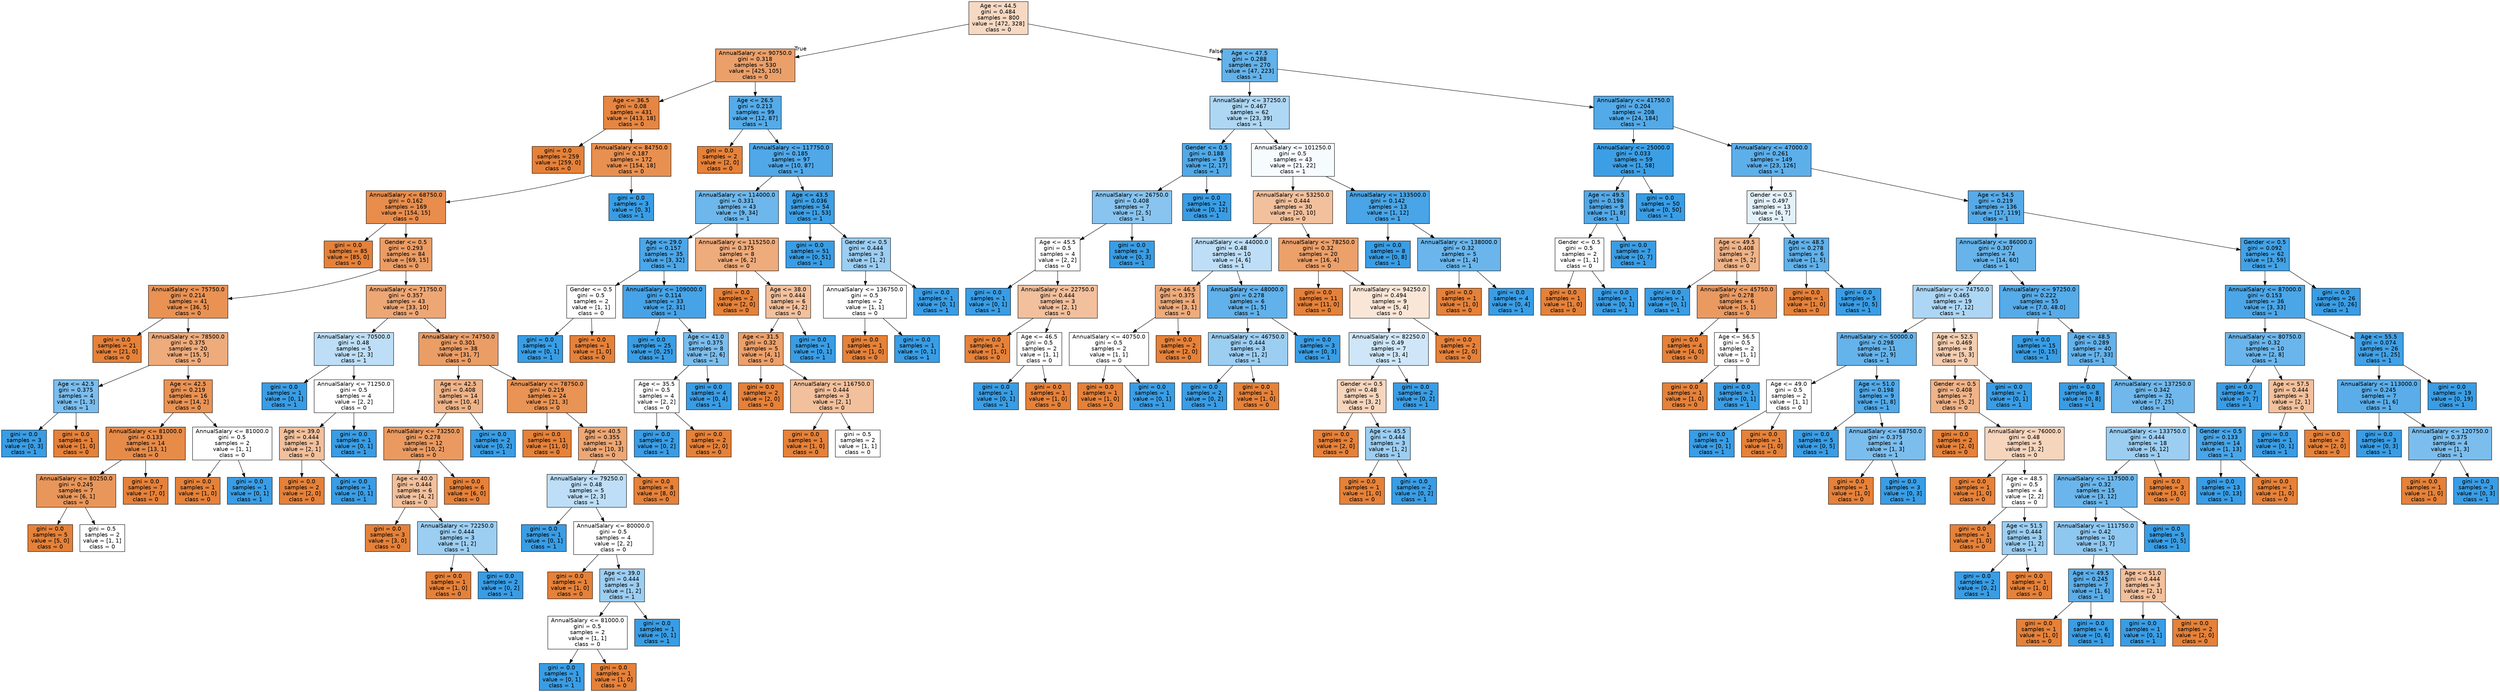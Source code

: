 digraph Tree {
node [shape=box, style="filled", color="black", fontname="helvetica"] ;
edge [fontname="helvetica"] ;
0 [label="Age <= 44.5\ngini = 0.484\nsamples = 800\nvalue = [472, 328]\nclass = 0", fillcolor="#f7d9c3"] ;
1 [label="AnnualSalary <= 90750.0\ngini = 0.318\nsamples = 530\nvalue = [425, 105]\nclass = 0", fillcolor="#eba06a"] ;
0 -> 1 [labeldistance=2.5, labelangle=45, headlabel="True"] ;
2 [label="Age <= 36.5\ngini = 0.08\nsamples = 431\nvalue = [413, 18]\nclass = 0", fillcolor="#e68642"] ;
1 -> 2 ;
3 [label="gini = 0.0\nsamples = 259\nvalue = [259, 0]\nclass = 0", fillcolor="#e58139"] ;
2 -> 3 ;
4 [label="AnnualSalary <= 84750.0\ngini = 0.187\nsamples = 172\nvalue = [154, 18]\nclass = 0", fillcolor="#e89050"] ;
2 -> 4 ;
5 [label="AnnualSalary <= 68750.0\ngini = 0.162\nsamples = 169\nvalue = [154, 15]\nclass = 0", fillcolor="#e88d4c"] ;
4 -> 5 ;
6 [label="gini = 0.0\nsamples = 85\nvalue = [85, 0]\nclass = 0", fillcolor="#e58139"] ;
5 -> 6 ;
7 [label="Gender <= 0.5\ngini = 0.293\nsamples = 84\nvalue = [69, 15]\nclass = 0", fillcolor="#eb9c64"] ;
5 -> 7 ;
8 [label="AnnualSalary <= 75750.0\ngini = 0.214\nsamples = 41\nvalue = [36, 5]\nclass = 0", fillcolor="#e99254"] ;
7 -> 8 ;
9 [label="gini = 0.0\nsamples = 21\nvalue = [21, 0]\nclass = 0", fillcolor="#e58139"] ;
8 -> 9 ;
10 [label="AnnualSalary <= 78500.0\ngini = 0.375\nsamples = 20\nvalue = [15, 5]\nclass = 0", fillcolor="#eeab7b"] ;
8 -> 10 ;
11 [label="Age <= 42.5\ngini = 0.375\nsamples = 4\nvalue = [1, 3]\nclass = 1", fillcolor="#7bbeee"] ;
10 -> 11 ;
12 [label="gini = 0.0\nsamples = 3\nvalue = [0, 3]\nclass = 1", fillcolor="#399de5"] ;
11 -> 12 ;
13 [label="gini = 0.0\nsamples = 1\nvalue = [1, 0]\nclass = 0", fillcolor="#e58139"] ;
11 -> 13 ;
14 [label="Age <= 42.5\ngini = 0.219\nsamples = 16\nvalue = [14, 2]\nclass = 0", fillcolor="#e99355"] ;
10 -> 14 ;
15 [label="AnnualSalary <= 81000.0\ngini = 0.133\nsamples = 14\nvalue = [13, 1]\nclass = 0", fillcolor="#e78b48"] ;
14 -> 15 ;
16 [label="AnnualSalary <= 80250.0\ngini = 0.245\nsamples = 7\nvalue = [6, 1]\nclass = 0", fillcolor="#e9965a"] ;
15 -> 16 ;
17 [label="gini = 0.0\nsamples = 5\nvalue = [5, 0]\nclass = 0", fillcolor="#e58139"] ;
16 -> 17 ;
18 [label="gini = 0.5\nsamples = 2\nvalue = [1, 1]\nclass = 0", fillcolor="#ffffff"] ;
16 -> 18 ;
19 [label="gini = 0.0\nsamples = 7\nvalue = [7, 0]\nclass = 0", fillcolor="#e58139"] ;
15 -> 19 ;
20 [label="AnnualSalary <= 81000.0\ngini = 0.5\nsamples = 2\nvalue = [1, 1]\nclass = 0", fillcolor="#ffffff"] ;
14 -> 20 ;
21 [label="gini = 0.0\nsamples = 1\nvalue = [1, 0]\nclass = 0", fillcolor="#e58139"] ;
20 -> 21 ;
22 [label="gini = 0.0\nsamples = 1\nvalue = [0, 1]\nclass = 1", fillcolor="#399de5"] ;
20 -> 22 ;
23 [label="AnnualSalary <= 71750.0\ngini = 0.357\nsamples = 43\nvalue = [33, 10]\nclass = 0", fillcolor="#eda775"] ;
7 -> 23 ;
24 [label="AnnualSalary <= 70500.0\ngini = 0.48\nsamples = 5\nvalue = [2, 3]\nclass = 1", fillcolor="#bddef6"] ;
23 -> 24 ;
25 [label="gini = 0.0\nsamples = 1\nvalue = [0, 1]\nclass = 1", fillcolor="#399de5"] ;
24 -> 25 ;
26 [label="AnnualSalary <= 71250.0\ngini = 0.5\nsamples = 4\nvalue = [2, 2]\nclass = 0", fillcolor="#ffffff"] ;
24 -> 26 ;
27 [label="Age <= 39.0\ngini = 0.444\nsamples = 3\nvalue = [2, 1]\nclass = 0", fillcolor="#f2c09c"] ;
26 -> 27 ;
28 [label="gini = 0.0\nsamples = 2\nvalue = [2, 0]\nclass = 0", fillcolor="#e58139"] ;
27 -> 28 ;
29 [label="gini = 0.0\nsamples = 1\nvalue = [0, 1]\nclass = 1", fillcolor="#399de5"] ;
27 -> 29 ;
30 [label="gini = 0.0\nsamples = 1\nvalue = [0, 1]\nclass = 1", fillcolor="#399de5"] ;
26 -> 30 ;
31 [label="AnnualSalary <= 74750.0\ngini = 0.301\nsamples = 38\nvalue = [31, 7]\nclass = 0", fillcolor="#eb9d66"] ;
23 -> 31 ;
32 [label="Age <= 42.5\ngini = 0.408\nsamples = 14\nvalue = [10, 4]\nclass = 0", fillcolor="#efb388"] ;
31 -> 32 ;
33 [label="AnnualSalary <= 73250.0\ngini = 0.278\nsamples = 12\nvalue = [10, 2]\nclass = 0", fillcolor="#ea9a61"] ;
32 -> 33 ;
34 [label="Age <= 40.0\ngini = 0.444\nsamples = 6\nvalue = [4, 2]\nclass = 0", fillcolor="#f2c09c"] ;
33 -> 34 ;
35 [label="gini = 0.0\nsamples = 3\nvalue = [3, 0]\nclass = 0", fillcolor="#e58139"] ;
34 -> 35 ;
36 [label="AnnualSalary <= 72250.0\ngini = 0.444\nsamples = 3\nvalue = [1, 2]\nclass = 1", fillcolor="#9ccef2"] ;
34 -> 36 ;
37 [label="gini = 0.0\nsamples = 1\nvalue = [1, 0]\nclass = 0", fillcolor="#e58139"] ;
36 -> 37 ;
38 [label="gini = 0.0\nsamples = 2\nvalue = [0, 2]\nclass = 1", fillcolor="#399de5"] ;
36 -> 38 ;
39 [label="gini = 0.0\nsamples = 6\nvalue = [6, 0]\nclass = 0", fillcolor="#e58139"] ;
33 -> 39 ;
40 [label="gini = 0.0\nsamples = 2\nvalue = [0, 2]\nclass = 1", fillcolor="#399de5"] ;
32 -> 40 ;
41 [label="AnnualSalary <= 78750.0\ngini = 0.219\nsamples = 24\nvalue = [21, 3]\nclass = 0", fillcolor="#e99355"] ;
31 -> 41 ;
42 [label="gini = 0.0\nsamples = 11\nvalue = [11, 0]\nclass = 0", fillcolor="#e58139"] ;
41 -> 42 ;
43 [label="Age <= 40.5\ngini = 0.355\nsamples = 13\nvalue = [10, 3]\nclass = 0", fillcolor="#eda774"] ;
41 -> 43 ;
44 [label="AnnualSalary <= 79250.0\ngini = 0.48\nsamples = 5\nvalue = [2, 3]\nclass = 1", fillcolor="#bddef6"] ;
43 -> 44 ;
45 [label="gini = 0.0\nsamples = 1\nvalue = [0, 1]\nclass = 1", fillcolor="#399de5"] ;
44 -> 45 ;
46 [label="AnnualSalary <= 80000.0\ngini = 0.5\nsamples = 4\nvalue = [2, 2]\nclass = 0", fillcolor="#ffffff"] ;
44 -> 46 ;
47 [label="gini = 0.0\nsamples = 1\nvalue = [1, 0]\nclass = 0", fillcolor="#e58139"] ;
46 -> 47 ;
48 [label="Age <= 39.0\ngini = 0.444\nsamples = 3\nvalue = [1, 2]\nclass = 1", fillcolor="#9ccef2"] ;
46 -> 48 ;
49 [label="AnnualSalary <= 81000.0\ngini = 0.5\nsamples = 2\nvalue = [1, 1]\nclass = 0", fillcolor="#ffffff"] ;
48 -> 49 ;
50 [label="gini = 0.0\nsamples = 1\nvalue = [0, 1]\nclass = 1", fillcolor="#399de5"] ;
49 -> 50 ;
51 [label="gini = 0.0\nsamples = 1\nvalue = [1, 0]\nclass = 0", fillcolor="#e58139"] ;
49 -> 51 ;
52 [label="gini = 0.0\nsamples = 1\nvalue = [0, 1]\nclass = 1", fillcolor="#399de5"] ;
48 -> 52 ;
53 [label="gini = 0.0\nsamples = 8\nvalue = [8, 0]\nclass = 0", fillcolor="#e58139"] ;
43 -> 53 ;
54 [label="gini = 0.0\nsamples = 3\nvalue = [0, 3]\nclass = 1", fillcolor="#399de5"] ;
4 -> 54 ;
55 [label="Age <= 26.5\ngini = 0.213\nsamples = 99\nvalue = [12, 87]\nclass = 1", fillcolor="#54abe9"] ;
1 -> 55 ;
56 [label="gini = 0.0\nsamples = 2\nvalue = [2, 0]\nclass = 0", fillcolor="#e58139"] ;
55 -> 56 ;
57 [label="AnnualSalary <= 117750.0\ngini = 0.185\nsamples = 97\nvalue = [10, 87]\nclass = 1", fillcolor="#50a8e8"] ;
55 -> 57 ;
58 [label="AnnualSalary <= 114000.0\ngini = 0.331\nsamples = 43\nvalue = [9, 34]\nclass = 1", fillcolor="#6db7ec"] ;
57 -> 58 ;
59 [label="Age <= 29.0\ngini = 0.157\nsamples = 35\nvalue = [3, 32]\nclass = 1", fillcolor="#4ca6e7"] ;
58 -> 59 ;
60 [label="Gender <= 0.5\ngini = 0.5\nsamples = 2\nvalue = [1, 1]\nclass = 0", fillcolor="#ffffff"] ;
59 -> 60 ;
61 [label="gini = 0.0\nsamples = 1\nvalue = [0, 1]\nclass = 1", fillcolor="#399de5"] ;
60 -> 61 ;
62 [label="gini = 0.0\nsamples = 1\nvalue = [1, 0]\nclass = 0", fillcolor="#e58139"] ;
60 -> 62 ;
63 [label="AnnualSalary <= 109000.0\ngini = 0.114\nsamples = 33\nvalue = [2, 31]\nclass = 1", fillcolor="#46a3e7"] ;
59 -> 63 ;
64 [label="gini = 0.0\nsamples = 25\nvalue = [0, 25]\nclass = 1", fillcolor="#399de5"] ;
63 -> 64 ;
65 [label="Age <= 41.0\ngini = 0.375\nsamples = 8\nvalue = [2, 6]\nclass = 1", fillcolor="#7bbeee"] ;
63 -> 65 ;
66 [label="Age <= 35.5\ngini = 0.5\nsamples = 4\nvalue = [2, 2]\nclass = 0", fillcolor="#ffffff"] ;
65 -> 66 ;
67 [label="gini = 0.0\nsamples = 2\nvalue = [0, 2]\nclass = 1", fillcolor="#399de5"] ;
66 -> 67 ;
68 [label="gini = 0.0\nsamples = 2\nvalue = [2, 0]\nclass = 0", fillcolor="#e58139"] ;
66 -> 68 ;
69 [label="gini = 0.0\nsamples = 4\nvalue = [0, 4]\nclass = 1", fillcolor="#399de5"] ;
65 -> 69 ;
70 [label="AnnualSalary <= 115250.0\ngini = 0.375\nsamples = 8\nvalue = [6, 2]\nclass = 0", fillcolor="#eeab7b"] ;
58 -> 70 ;
71 [label="gini = 0.0\nsamples = 2\nvalue = [2, 0]\nclass = 0", fillcolor="#e58139"] ;
70 -> 71 ;
72 [label="Age <= 38.0\ngini = 0.444\nsamples = 6\nvalue = [4, 2]\nclass = 0", fillcolor="#f2c09c"] ;
70 -> 72 ;
73 [label="Age <= 31.5\ngini = 0.32\nsamples = 5\nvalue = [4, 1]\nclass = 0", fillcolor="#eca06a"] ;
72 -> 73 ;
74 [label="gini = 0.0\nsamples = 2\nvalue = [2, 0]\nclass = 0", fillcolor="#e58139"] ;
73 -> 74 ;
75 [label="AnnualSalary <= 116750.0\ngini = 0.444\nsamples = 3\nvalue = [2, 1]\nclass = 0", fillcolor="#f2c09c"] ;
73 -> 75 ;
76 [label="gini = 0.0\nsamples = 1\nvalue = [1, 0]\nclass = 0", fillcolor="#e58139"] ;
75 -> 76 ;
77 [label="gini = 0.5\nsamples = 2\nvalue = [1, 1]\nclass = 0", fillcolor="#ffffff"] ;
75 -> 77 ;
78 [label="gini = 0.0\nsamples = 1\nvalue = [0, 1]\nclass = 1", fillcolor="#399de5"] ;
72 -> 78 ;
79 [label="Age <= 43.5\ngini = 0.036\nsamples = 54\nvalue = [1, 53]\nclass = 1", fillcolor="#3d9fe5"] ;
57 -> 79 ;
80 [label="gini = 0.0\nsamples = 51\nvalue = [0, 51]\nclass = 1", fillcolor="#399de5"] ;
79 -> 80 ;
81 [label="Gender <= 0.5\ngini = 0.444\nsamples = 3\nvalue = [1, 2]\nclass = 1", fillcolor="#9ccef2"] ;
79 -> 81 ;
82 [label="AnnualSalary <= 136750.0\ngini = 0.5\nsamples = 2\nvalue = [1, 1]\nclass = 0", fillcolor="#ffffff"] ;
81 -> 82 ;
83 [label="gini = 0.0\nsamples = 1\nvalue = [1, 0]\nclass = 0", fillcolor="#e58139"] ;
82 -> 83 ;
84 [label="gini = 0.0\nsamples = 1\nvalue = [0, 1]\nclass = 1", fillcolor="#399de5"] ;
82 -> 84 ;
85 [label="gini = 0.0\nsamples = 1\nvalue = [0, 1]\nclass = 1", fillcolor="#399de5"] ;
81 -> 85 ;
86 [label="Age <= 47.5\ngini = 0.288\nsamples = 270\nvalue = [47, 223]\nclass = 1", fillcolor="#63b2ea"] ;
0 -> 86 [labeldistance=2.5, labelangle=-45, headlabel="False"] ;
87 [label="AnnualSalary <= 37250.0\ngini = 0.467\nsamples = 62\nvalue = [23, 39]\nclass = 1", fillcolor="#aed7f4"] ;
86 -> 87 ;
88 [label="Gender <= 0.5\ngini = 0.188\nsamples = 19\nvalue = [2, 17]\nclass = 1", fillcolor="#50a9e8"] ;
87 -> 88 ;
89 [label="AnnualSalary <= 26750.0\ngini = 0.408\nsamples = 7\nvalue = [2, 5]\nclass = 1", fillcolor="#88c4ef"] ;
88 -> 89 ;
90 [label="Age <= 45.5\ngini = 0.5\nsamples = 4\nvalue = [2, 2]\nclass = 0", fillcolor="#ffffff"] ;
89 -> 90 ;
91 [label="gini = 0.0\nsamples = 1\nvalue = [0, 1]\nclass = 1", fillcolor="#399de5"] ;
90 -> 91 ;
92 [label="AnnualSalary <= 22750.0\ngini = 0.444\nsamples = 3\nvalue = [2, 1]\nclass = 0", fillcolor="#f2c09c"] ;
90 -> 92 ;
93 [label="gini = 0.0\nsamples = 1\nvalue = [1, 0]\nclass = 0", fillcolor="#e58139"] ;
92 -> 93 ;
94 [label="Age <= 46.5\ngini = 0.5\nsamples = 2\nvalue = [1, 1]\nclass = 0", fillcolor="#ffffff"] ;
92 -> 94 ;
95 [label="gini = 0.0\nsamples = 1\nvalue = [0, 1]\nclass = 1", fillcolor="#399de5"] ;
94 -> 95 ;
96 [label="gini = 0.0\nsamples = 1\nvalue = [1, 0]\nclass = 0", fillcolor="#e58139"] ;
94 -> 96 ;
97 [label="gini = 0.0\nsamples = 3\nvalue = [0, 3]\nclass = 1", fillcolor="#399de5"] ;
89 -> 97 ;
98 [label="gini = 0.0\nsamples = 12\nvalue = [0, 12]\nclass = 1", fillcolor="#399de5"] ;
88 -> 98 ;
99 [label="AnnualSalary <= 101250.0\ngini = 0.5\nsamples = 43\nvalue = [21, 22]\nclass = 1", fillcolor="#f6fbfe"] ;
87 -> 99 ;
100 [label="AnnualSalary <= 53250.0\ngini = 0.444\nsamples = 30\nvalue = [20, 10]\nclass = 0", fillcolor="#f2c09c"] ;
99 -> 100 ;
101 [label="AnnualSalary <= 44000.0\ngini = 0.48\nsamples = 10\nvalue = [4, 6]\nclass = 1", fillcolor="#bddef6"] ;
100 -> 101 ;
102 [label="Age <= 46.5\ngini = 0.375\nsamples = 4\nvalue = [3, 1]\nclass = 0", fillcolor="#eeab7b"] ;
101 -> 102 ;
103 [label="AnnualSalary <= 40750.0\ngini = 0.5\nsamples = 2\nvalue = [1, 1]\nclass = 0", fillcolor="#ffffff"] ;
102 -> 103 ;
104 [label="gini = 0.0\nsamples = 1\nvalue = [1, 0]\nclass = 0", fillcolor="#e58139"] ;
103 -> 104 ;
105 [label="gini = 0.0\nsamples = 1\nvalue = [0, 1]\nclass = 1", fillcolor="#399de5"] ;
103 -> 105 ;
106 [label="gini = 0.0\nsamples = 2\nvalue = [2, 0]\nclass = 0", fillcolor="#e58139"] ;
102 -> 106 ;
107 [label="AnnualSalary <= 48000.0\ngini = 0.278\nsamples = 6\nvalue = [1, 5]\nclass = 1", fillcolor="#61b1ea"] ;
101 -> 107 ;
108 [label="AnnualSalary <= 46750.0\ngini = 0.444\nsamples = 3\nvalue = [1, 2]\nclass = 1", fillcolor="#9ccef2"] ;
107 -> 108 ;
109 [label="gini = 0.0\nsamples = 2\nvalue = [0, 2]\nclass = 1", fillcolor="#399de5"] ;
108 -> 109 ;
110 [label="gini = 0.0\nsamples = 1\nvalue = [1, 0]\nclass = 0", fillcolor="#e58139"] ;
108 -> 110 ;
111 [label="gini = 0.0\nsamples = 3\nvalue = [0, 3]\nclass = 1", fillcolor="#399de5"] ;
107 -> 111 ;
112 [label="AnnualSalary <= 78250.0\ngini = 0.32\nsamples = 20\nvalue = [16, 4]\nclass = 0", fillcolor="#eca06a"] ;
100 -> 112 ;
113 [label="gini = 0.0\nsamples = 11\nvalue = [11, 0]\nclass = 0", fillcolor="#e58139"] ;
112 -> 113 ;
114 [label="AnnualSalary <= 94250.0\ngini = 0.494\nsamples = 9\nvalue = [5, 4]\nclass = 0", fillcolor="#fae6d7"] ;
112 -> 114 ;
115 [label="AnnualSalary <= 82250.0\ngini = 0.49\nsamples = 7\nvalue = [3, 4]\nclass = 1", fillcolor="#cee6f8"] ;
114 -> 115 ;
116 [label="Gender <= 0.5\ngini = 0.48\nsamples = 5\nvalue = [3, 2]\nclass = 0", fillcolor="#f6d5bd"] ;
115 -> 116 ;
117 [label="gini = 0.0\nsamples = 2\nvalue = [2, 0]\nclass = 0", fillcolor="#e58139"] ;
116 -> 117 ;
118 [label="Age <= 45.5\ngini = 0.444\nsamples = 3\nvalue = [1, 2]\nclass = 1", fillcolor="#9ccef2"] ;
116 -> 118 ;
119 [label="gini = 0.0\nsamples = 1\nvalue = [1, 0]\nclass = 0", fillcolor="#e58139"] ;
118 -> 119 ;
120 [label="gini = 0.0\nsamples = 2\nvalue = [0, 2]\nclass = 1", fillcolor="#399de5"] ;
118 -> 120 ;
121 [label="gini = 0.0\nsamples = 2\nvalue = [0, 2]\nclass = 1", fillcolor="#399de5"] ;
115 -> 121 ;
122 [label="gini = 0.0\nsamples = 2\nvalue = [2, 0]\nclass = 0", fillcolor="#e58139"] ;
114 -> 122 ;
123 [label="AnnualSalary <= 133500.0\ngini = 0.142\nsamples = 13\nvalue = [1, 12]\nclass = 1", fillcolor="#49a5e7"] ;
99 -> 123 ;
124 [label="gini = 0.0\nsamples = 8\nvalue = [0, 8]\nclass = 1", fillcolor="#399de5"] ;
123 -> 124 ;
125 [label="AnnualSalary <= 138000.0\ngini = 0.32\nsamples = 5\nvalue = [1, 4]\nclass = 1", fillcolor="#6ab6ec"] ;
123 -> 125 ;
126 [label="gini = 0.0\nsamples = 1\nvalue = [1, 0]\nclass = 0", fillcolor="#e58139"] ;
125 -> 126 ;
127 [label="gini = 0.0\nsamples = 4\nvalue = [0, 4]\nclass = 1", fillcolor="#399de5"] ;
125 -> 127 ;
128 [label="AnnualSalary <= 41750.0\ngini = 0.204\nsamples = 208\nvalue = [24, 184]\nclass = 1", fillcolor="#53aae8"] ;
86 -> 128 ;
129 [label="AnnualSalary <= 25000.0\ngini = 0.033\nsamples = 59\nvalue = [1, 58]\nclass = 1", fillcolor="#3c9fe5"] ;
128 -> 129 ;
130 [label="Age <= 49.5\ngini = 0.198\nsamples = 9\nvalue = [1, 8]\nclass = 1", fillcolor="#52a9e8"] ;
129 -> 130 ;
131 [label="Gender <= 0.5\ngini = 0.5\nsamples = 2\nvalue = [1, 1]\nclass = 0", fillcolor="#ffffff"] ;
130 -> 131 ;
132 [label="gini = 0.0\nsamples = 1\nvalue = [1, 0]\nclass = 0", fillcolor="#e58139"] ;
131 -> 132 ;
133 [label="gini = 0.0\nsamples = 1\nvalue = [0, 1]\nclass = 1", fillcolor="#399de5"] ;
131 -> 133 ;
134 [label="gini = 0.0\nsamples = 7\nvalue = [0, 7]\nclass = 1", fillcolor="#399de5"] ;
130 -> 134 ;
135 [label="gini = 0.0\nsamples = 50\nvalue = [0, 50]\nclass = 1", fillcolor="#399de5"] ;
129 -> 135 ;
136 [label="AnnualSalary <= 47000.0\ngini = 0.261\nsamples = 149\nvalue = [23, 126]\nclass = 1", fillcolor="#5dafea"] ;
128 -> 136 ;
137 [label="Gender <= 0.5\ngini = 0.497\nsamples = 13\nvalue = [6, 7]\nclass = 1", fillcolor="#e3f1fb"] ;
136 -> 137 ;
138 [label="Age <= 49.5\ngini = 0.408\nsamples = 7\nvalue = [5, 2]\nclass = 0", fillcolor="#efb388"] ;
137 -> 138 ;
139 [label="gini = 0.0\nsamples = 1\nvalue = [0, 1]\nclass = 1", fillcolor="#399de5"] ;
138 -> 139 ;
140 [label="AnnualSalary <= 45750.0\ngini = 0.278\nsamples = 6\nvalue = [5, 1]\nclass = 0", fillcolor="#ea9a61"] ;
138 -> 140 ;
141 [label="gini = 0.0\nsamples = 4\nvalue = [4, 0]\nclass = 0", fillcolor="#e58139"] ;
140 -> 141 ;
142 [label="Age <= 56.5\ngini = 0.5\nsamples = 2\nvalue = [1, 1]\nclass = 0", fillcolor="#ffffff"] ;
140 -> 142 ;
143 [label="gini = 0.0\nsamples = 1\nvalue = [1, 0]\nclass = 0", fillcolor="#e58139"] ;
142 -> 143 ;
144 [label="gini = 0.0\nsamples = 1\nvalue = [0, 1]\nclass = 1", fillcolor="#399de5"] ;
142 -> 144 ;
145 [label="Age <= 48.5\ngini = 0.278\nsamples = 6\nvalue = [1, 5]\nclass = 1", fillcolor="#61b1ea"] ;
137 -> 145 ;
146 [label="gini = 0.0\nsamples = 1\nvalue = [1, 0]\nclass = 0", fillcolor="#e58139"] ;
145 -> 146 ;
147 [label="gini = 0.0\nsamples = 5\nvalue = [0, 5]\nclass = 1", fillcolor="#399de5"] ;
145 -> 147 ;
148 [label="Age <= 54.5\ngini = 0.219\nsamples = 136\nvalue = [17, 119]\nclass = 1", fillcolor="#55abe9"] ;
136 -> 148 ;
149 [label="AnnualSalary <= 86000.0\ngini = 0.307\nsamples = 74\nvalue = [14, 60]\nclass = 1", fillcolor="#67b4eb"] ;
148 -> 149 ;
150 [label="AnnualSalary <= 74750.0\ngini = 0.465\nsamples = 19\nvalue = [7, 12]\nclass = 1", fillcolor="#acd6f4"] ;
149 -> 150 ;
151 [label="AnnualSalary <= 50000.0\ngini = 0.298\nsamples = 11\nvalue = [2, 9]\nclass = 1", fillcolor="#65b3eb"] ;
150 -> 151 ;
152 [label="Age <= 49.0\ngini = 0.5\nsamples = 2\nvalue = [1, 1]\nclass = 0", fillcolor="#ffffff"] ;
151 -> 152 ;
153 [label="gini = 0.0\nsamples = 1\nvalue = [0, 1]\nclass = 1", fillcolor="#399de5"] ;
152 -> 153 ;
154 [label="gini = 0.0\nsamples = 1\nvalue = [1, 0]\nclass = 0", fillcolor="#e58139"] ;
152 -> 154 ;
155 [label="Age <= 51.0\ngini = 0.198\nsamples = 9\nvalue = [1, 8]\nclass = 1", fillcolor="#52a9e8"] ;
151 -> 155 ;
156 [label="gini = 0.0\nsamples = 5\nvalue = [0, 5]\nclass = 1", fillcolor="#399de5"] ;
155 -> 156 ;
157 [label="AnnualSalary <= 68750.0\ngini = 0.375\nsamples = 4\nvalue = [1, 3]\nclass = 1", fillcolor="#7bbeee"] ;
155 -> 157 ;
158 [label="gini = 0.0\nsamples = 1\nvalue = [1, 0]\nclass = 0", fillcolor="#e58139"] ;
157 -> 158 ;
159 [label="gini = 0.0\nsamples = 3\nvalue = [0, 3]\nclass = 1", fillcolor="#399de5"] ;
157 -> 159 ;
160 [label="Age <= 52.5\ngini = 0.469\nsamples = 8\nvalue = [5, 3]\nclass = 0", fillcolor="#f5cdb0"] ;
150 -> 160 ;
161 [label="Gender <= 0.5\ngini = 0.408\nsamples = 7\nvalue = [5, 2]\nclass = 0", fillcolor="#efb388"] ;
160 -> 161 ;
162 [label="gini = 0.0\nsamples = 2\nvalue = [2, 0]\nclass = 0", fillcolor="#e58139"] ;
161 -> 162 ;
163 [label="AnnualSalary <= 76000.0\ngini = 0.48\nsamples = 5\nvalue = [3, 2]\nclass = 0", fillcolor="#f6d5bd"] ;
161 -> 163 ;
164 [label="gini = 0.0\nsamples = 1\nvalue = [1, 0]\nclass = 0", fillcolor="#e58139"] ;
163 -> 164 ;
165 [label="Age <= 48.5\ngini = 0.5\nsamples = 4\nvalue = [2, 2]\nclass = 0", fillcolor="#ffffff"] ;
163 -> 165 ;
166 [label="gini = 0.0\nsamples = 1\nvalue = [1, 0]\nclass = 0", fillcolor="#e58139"] ;
165 -> 166 ;
167 [label="Age <= 51.5\ngini = 0.444\nsamples = 3\nvalue = [1, 2]\nclass = 1", fillcolor="#9ccef2"] ;
165 -> 167 ;
168 [label="gini = 0.0\nsamples = 2\nvalue = [0, 2]\nclass = 1", fillcolor="#399de5"] ;
167 -> 168 ;
169 [label="gini = 0.0\nsamples = 1\nvalue = [1, 0]\nclass = 0", fillcolor="#e58139"] ;
167 -> 169 ;
170 [label="gini = 0.0\nsamples = 1\nvalue = [0, 1]\nclass = 1", fillcolor="#399de5"] ;
160 -> 170 ;
171 [label="AnnualSalary <= 97250.0\ngini = 0.222\nsamples = 55\nvalue = [7.0, 48.0]\nclass = 1", fillcolor="#56abe9"] ;
149 -> 171 ;
172 [label="gini = 0.0\nsamples = 15\nvalue = [0, 15]\nclass = 1", fillcolor="#399de5"] ;
171 -> 172 ;
173 [label="Age <= 48.5\ngini = 0.289\nsamples = 40\nvalue = [7, 33]\nclass = 1", fillcolor="#63b2eb"] ;
171 -> 173 ;
174 [label="gini = 0.0\nsamples = 8\nvalue = [0, 8]\nclass = 1", fillcolor="#399de5"] ;
173 -> 174 ;
175 [label="AnnualSalary <= 137250.0\ngini = 0.342\nsamples = 32\nvalue = [7, 25]\nclass = 1", fillcolor="#70b8ec"] ;
173 -> 175 ;
176 [label="AnnualSalary <= 133750.0\ngini = 0.444\nsamples = 18\nvalue = [6, 12]\nclass = 1", fillcolor="#9ccef2"] ;
175 -> 176 ;
177 [label="AnnualSalary <= 117500.0\ngini = 0.32\nsamples = 15\nvalue = [3, 12]\nclass = 1", fillcolor="#6ab6ec"] ;
176 -> 177 ;
178 [label="AnnualSalary <= 111750.0\ngini = 0.42\nsamples = 10\nvalue = [3, 7]\nclass = 1", fillcolor="#8ec7f0"] ;
177 -> 178 ;
179 [label="Age <= 49.5\ngini = 0.245\nsamples = 7\nvalue = [1, 6]\nclass = 1", fillcolor="#5aade9"] ;
178 -> 179 ;
180 [label="gini = 0.0\nsamples = 1\nvalue = [1, 0]\nclass = 0", fillcolor="#e58139"] ;
179 -> 180 ;
181 [label="gini = 0.0\nsamples = 6\nvalue = [0, 6]\nclass = 1", fillcolor="#399de5"] ;
179 -> 181 ;
182 [label="Age <= 51.0\ngini = 0.444\nsamples = 3\nvalue = [2, 1]\nclass = 0", fillcolor="#f2c09c"] ;
178 -> 182 ;
183 [label="gini = 0.0\nsamples = 1\nvalue = [0, 1]\nclass = 1", fillcolor="#399de5"] ;
182 -> 183 ;
184 [label="gini = 0.0\nsamples = 2\nvalue = [2, 0]\nclass = 0", fillcolor="#e58139"] ;
182 -> 184 ;
185 [label="gini = 0.0\nsamples = 5\nvalue = [0, 5]\nclass = 1", fillcolor="#399de5"] ;
177 -> 185 ;
186 [label="gini = 0.0\nsamples = 3\nvalue = [3, 0]\nclass = 0", fillcolor="#e58139"] ;
176 -> 186 ;
187 [label="Gender <= 0.5\ngini = 0.133\nsamples = 14\nvalue = [1, 13]\nclass = 1", fillcolor="#48a5e7"] ;
175 -> 187 ;
188 [label="gini = 0.0\nsamples = 13\nvalue = [0, 13]\nclass = 1", fillcolor="#399de5"] ;
187 -> 188 ;
189 [label="gini = 0.0\nsamples = 1\nvalue = [1, 0]\nclass = 0", fillcolor="#e58139"] ;
187 -> 189 ;
190 [label="Gender <= 0.5\ngini = 0.092\nsamples = 62\nvalue = [3, 59]\nclass = 1", fillcolor="#43a2e6"] ;
148 -> 190 ;
191 [label="AnnualSalary <= 87000.0\ngini = 0.153\nsamples = 36\nvalue = [3, 33]\nclass = 1", fillcolor="#4ba6e7"] ;
190 -> 191 ;
192 [label="AnnualSalary <= 80750.0\ngini = 0.32\nsamples = 10\nvalue = [2, 8]\nclass = 1", fillcolor="#6ab6ec"] ;
191 -> 192 ;
193 [label="gini = 0.0\nsamples = 7\nvalue = [0, 7]\nclass = 1", fillcolor="#399de5"] ;
192 -> 193 ;
194 [label="Age <= 57.5\ngini = 0.444\nsamples = 3\nvalue = [2, 1]\nclass = 0", fillcolor="#f2c09c"] ;
192 -> 194 ;
195 [label="gini = 0.0\nsamples = 1\nvalue = [0, 1]\nclass = 1", fillcolor="#399de5"] ;
194 -> 195 ;
196 [label="gini = 0.0\nsamples = 2\nvalue = [2, 0]\nclass = 0", fillcolor="#e58139"] ;
194 -> 196 ;
197 [label="Age <= 55.5\ngini = 0.074\nsamples = 26\nvalue = [1, 25]\nclass = 1", fillcolor="#41a1e6"] ;
191 -> 197 ;
198 [label="AnnualSalary <= 113000.0\ngini = 0.245\nsamples = 7\nvalue = [1, 6]\nclass = 1", fillcolor="#5aade9"] ;
197 -> 198 ;
199 [label="gini = 0.0\nsamples = 3\nvalue = [0, 3]\nclass = 1", fillcolor="#399de5"] ;
198 -> 199 ;
200 [label="AnnualSalary <= 120750.0\ngini = 0.375\nsamples = 4\nvalue = [1, 3]\nclass = 1", fillcolor="#7bbeee"] ;
198 -> 200 ;
201 [label="gini = 0.0\nsamples = 1\nvalue = [1, 0]\nclass = 0", fillcolor="#e58139"] ;
200 -> 201 ;
202 [label="gini = 0.0\nsamples = 3\nvalue = [0, 3]\nclass = 1", fillcolor="#399de5"] ;
200 -> 202 ;
203 [label="gini = 0.0\nsamples = 19\nvalue = [0, 19]\nclass = 1", fillcolor="#399de5"] ;
197 -> 203 ;
204 [label="gini = 0.0\nsamples = 26\nvalue = [0, 26]\nclass = 1", fillcolor="#399de5"] ;
190 -> 204 ;
}